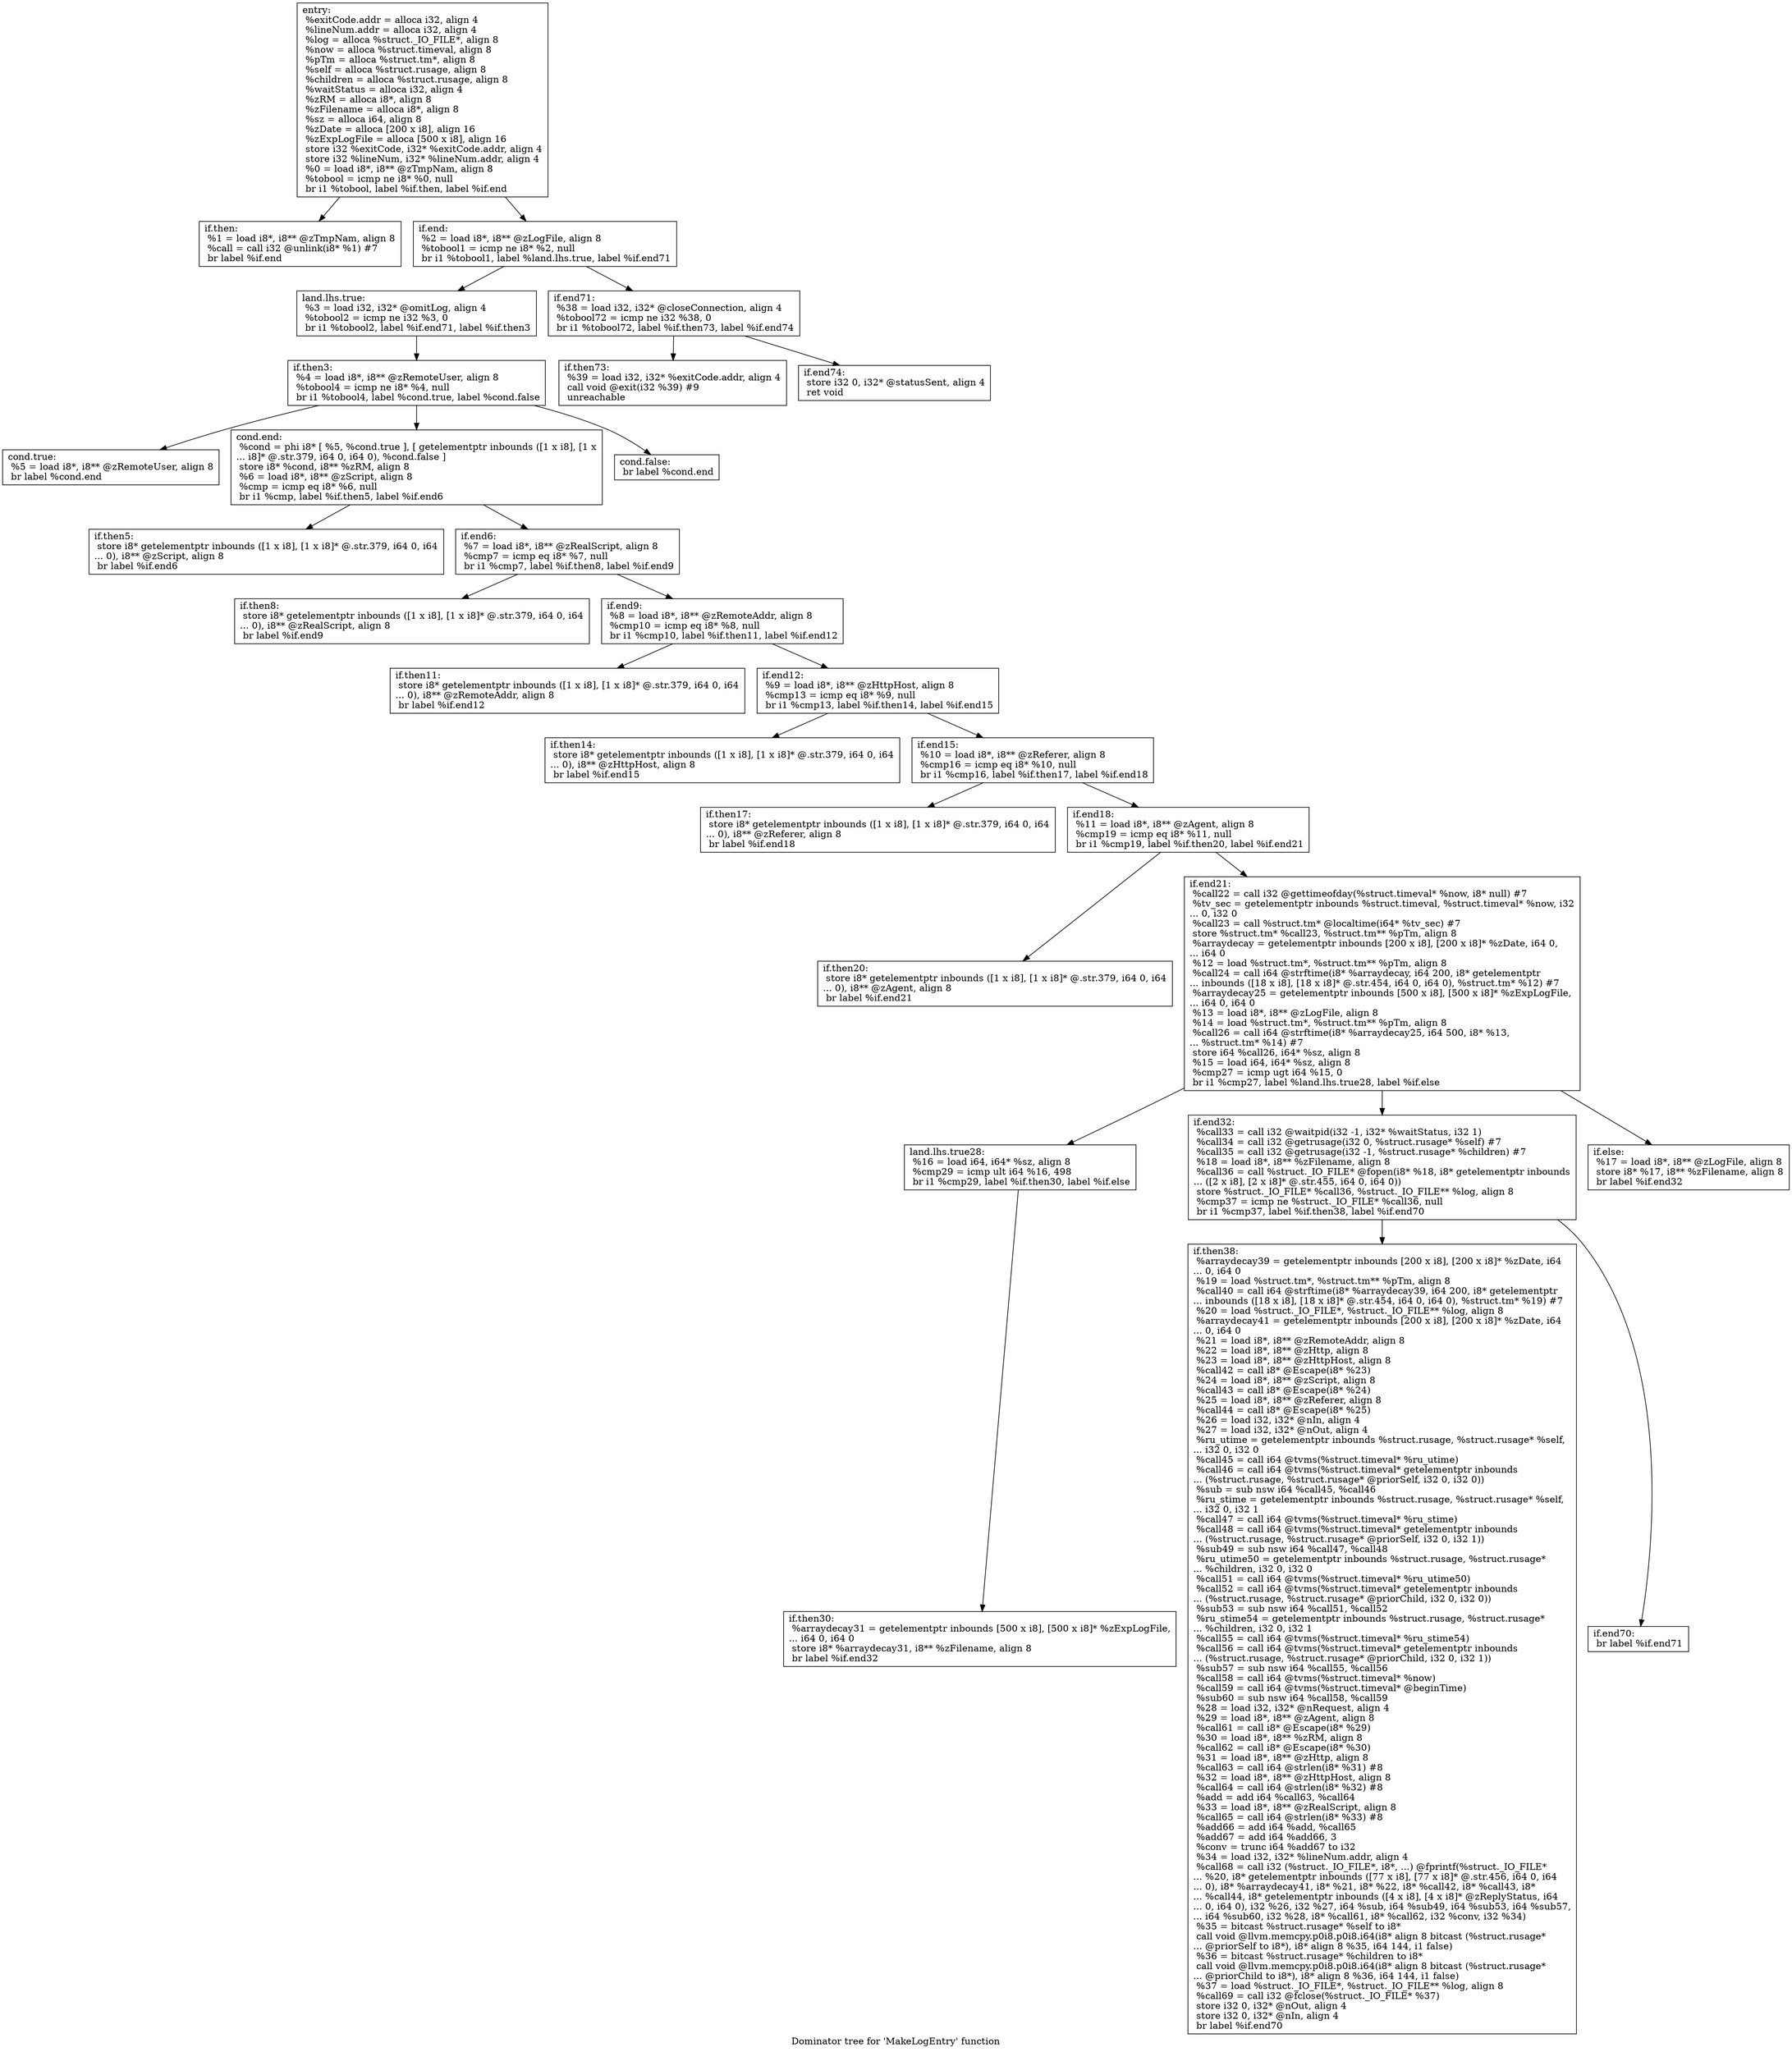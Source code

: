 digraph "Dominator tree for 'MakeLogEntry' function" {
	label="Dominator tree for 'MakeLogEntry' function";

	Node0xc25260 [shape=record,label="{entry:\l  %exitCode.addr = alloca i32, align 4\l  %lineNum.addr = alloca i32, align 4\l  %log = alloca %struct._IO_FILE*, align 8\l  %now = alloca %struct.timeval, align 8\l  %pTm = alloca %struct.tm*, align 8\l  %self = alloca %struct.rusage, align 8\l  %children = alloca %struct.rusage, align 8\l  %waitStatus = alloca i32, align 4\l  %zRM = alloca i8*, align 8\l  %zFilename = alloca i8*, align 8\l  %sz = alloca i64, align 8\l  %zDate = alloca [200 x i8], align 16\l  %zExpLogFile = alloca [500 x i8], align 16\l  store i32 %exitCode, i32* %exitCode.addr, align 4\l  store i32 %lineNum, i32* %lineNum.addr, align 4\l  %0 = load i8*, i8** @zTmpNam, align 8\l  %tobool = icmp ne i8* %0, null\l  br i1 %tobool, label %if.then, label %if.end\l}"];
	Node0xc25260 -> Node0xc476a0;
	Node0xc25260 -> Node0xcbde20;
	Node0xc476a0 [shape=record,label="{if.then:                                          \l  %1 = load i8*, i8** @zTmpNam, align 8\l  %call = call i32 @unlink(i8* %1) #7\l  br label %if.end\l}"];
	Node0xcbde20 [shape=record,label="{if.end:                                           \l  %2 = load i8*, i8** @zLogFile, align 8\l  %tobool1 = icmp ne i8* %2, null\l  br i1 %tobool1, label %land.lhs.true, label %if.end71\l}"];
	Node0xcbde20 -> Node0xc81b80;
	Node0xcbde20 -> Node0xc694a0;
	Node0xc81b80 [shape=record,label="{land.lhs.true:                                    \l  %3 = load i32, i32* @omitLog, align 4\l  %tobool2 = icmp ne i32 %3, 0\l  br i1 %tobool2, label %if.end71, label %if.then3\l}"];
	Node0xc81b80 -> Node0xc70830;
	Node0xc70830 [shape=record,label="{if.then3:                                         \l  %4 = load i8*, i8** @zRemoteUser, align 8\l  %tobool4 = icmp ne i8* %4, null\l  br i1 %tobool4, label %cond.true, label %cond.false\l}"];
	Node0xc70830 -> Node0xbec310;
	Node0xc70830 -> Node0xc086f0;
	Node0xc70830 -> Node0xc8c3f0;
	Node0xbec310 [shape=record,label="{cond.true:                                        \l  %5 = load i8*, i8** @zRemoteUser, align 8\l  br label %cond.end\l}"];
	Node0xc086f0 [shape=record,label="{cond.end:                                         \l  %cond = phi i8* [ %5, %cond.true ], [ getelementptr inbounds ([1 x i8], [1 x\l... i8]* @.str.379, i64 0, i64 0), %cond.false ]\l  store i8* %cond, i8** %zRM, align 8\l  %6 = load i8*, i8** @zScript, align 8\l  %cmp = icmp eq i8* %6, null\l  br i1 %cmp, label %if.then5, label %if.end6\l}"];
	Node0xc086f0 -> Node0xc6de10;
	Node0xc086f0 -> Node0xcaa080;
	Node0xc6de10 [shape=record,label="{if.then5:                                         \l  store i8* getelementptr inbounds ([1 x i8], [1 x i8]* @.str.379, i64 0, i64\l... 0), i8** @zScript, align 8\l  br label %if.end6\l}"];
	Node0xcaa080 [shape=record,label="{if.end6:                                          \l  %7 = load i8*, i8** @zRealScript, align 8\l  %cmp7 = icmp eq i8* %7, null\l  br i1 %cmp7, label %if.then8, label %if.end9\l}"];
	Node0xcaa080 -> Node0xcb7f20;
	Node0xcaa080 -> Node0xc90bd0;
	Node0xcb7f20 [shape=record,label="{if.then8:                                         \l  store i8* getelementptr inbounds ([1 x i8], [1 x i8]* @.str.379, i64 0, i64\l... 0), i8** @zRealScript, align 8\l  br label %if.end9\l}"];
	Node0xc90bd0 [shape=record,label="{if.end9:                                          \l  %8 = load i8*, i8** @zRemoteAddr, align 8\l  %cmp10 = icmp eq i8* %8, null\l  br i1 %cmp10, label %if.then11, label %if.end12\l}"];
	Node0xc90bd0 -> Node0xc14d80;
	Node0xc90bd0 -> Node0xc9e200;
	Node0xc14d80 [shape=record,label="{if.then11:                                        \l  store i8* getelementptr inbounds ([1 x i8], [1 x i8]* @.str.379, i64 0, i64\l... 0), i8** @zRemoteAddr, align 8\l  br label %if.end12\l}"];
	Node0xc9e200 [shape=record,label="{if.end12:                                         \l  %9 = load i8*, i8** @zHttpHost, align 8\l  %cmp13 = icmp eq i8* %9, null\l  br i1 %cmp13, label %if.then14, label %if.end15\l}"];
	Node0xc9e200 -> Node0xc886d0;
	Node0xc9e200 -> Node0xc248d0;
	Node0xc886d0 [shape=record,label="{if.then14:                                        \l  store i8* getelementptr inbounds ([1 x i8], [1 x i8]* @.str.379, i64 0, i64\l... 0), i8** @zHttpHost, align 8\l  br label %if.end15\l}"];
	Node0xc248d0 [shape=record,label="{if.end15:                                         \l  %10 = load i8*, i8** @zReferer, align 8\l  %cmp16 = icmp eq i8* %10, null\l  br i1 %cmp16, label %if.then17, label %if.end18\l}"];
	Node0xc248d0 -> Node0xcaab70;
	Node0xc248d0 -> Node0xc1f8c0;
	Node0xcaab70 [shape=record,label="{if.then17:                                        \l  store i8* getelementptr inbounds ([1 x i8], [1 x i8]* @.str.379, i64 0, i64\l... 0), i8** @zReferer, align 8\l  br label %if.end18\l}"];
	Node0xc1f8c0 [shape=record,label="{if.end18:                                         \l  %11 = load i8*, i8** @zAgent, align 8\l  %cmp19 = icmp eq i8* %11, null\l  br i1 %cmp19, label %if.then20, label %if.end21\l}"];
	Node0xc1f8c0 -> Node0xc9d280;
	Node0xc1f8c0 -> Node0xc6c060;
	Node0xc9d280 [shape=record,label="{if.then20:                                        \l  store i8* getelementptr inbounds ([1 x i8], [1 x i8]* @.str.379, i64 0, i64\l... 0), i8** @zAgent, align 8\l  br label %if.end21\l}"];
	Node0xc6c060 [shape=record,label="{if.end21:                                         \l  %call22 = call i32 @gettimeofday(%struct.timeval* %now, i8* null) #7\l  %tv_sec = getelementptr inbounds %struct.timeval, %struct.timeval* %now, i32\l... 0, i32 0\l  %call23 = call %struct.tm* @localtime(i64* %tv_sec) #7\l  store %struct.tm* %call23, %struct.tm** %pTm, align 8\l  %arraydecay = getelementptr inbounds [200 x i8], [200 x i8]* %zDate, i64 0,\l... i64 0\l  %12 = load %struct.tm*, %struct.tm** %pTm, align 8\l  %call24 = call i64 @strftime(i8* %arraydecay, i64 200, i8* getelementptr\l... inbounds ([18 x i8], [18 x i8]* @.str.454, i64 0, i64 0), %struct.tm* %12) #7\l  %arraydecay25 = getelementptr inbounds [500 x i8], [500 x i8]* %zExpLogFile,\l... i64 0, i64 0\l  %13 = load i8*, i8** @zLogFile, align 8\l  %14 = load %struct.tm*, %struct.tm** %pTm, align 8\l  %call26 = call i64 @strftime(i8* %arraydecay25, i64 500, i8* %13,\l... %struct.tm* %14) #7\l  store i64 %call26, i64* %sz, align 8\l  %15 = load i64, i64* %sz, align 8\l  %cmp27 = icmp ugt i64 %15, 0\l  br i1 %cmp27, label %land.lhs.true28, label %if.else\l}"];
	Node0xc6c060 -> Node0xca8020;
	Node0xc6c060 -> Node0xc93780;
	Node0xc6c060 -> Node0xcaa6b0;
	Node0xca8020 [shape=record,label="{land.lhs.true28:                                  \l  %16 = load i64, i64* %sz, align 8\l  %cmp29 = icmp ult i64 %16, 498\l  br i1 %cmp29, label %if.then30, label %if.else\l}"];
	Node0xca8020 -> Node0xcbd0a0;
	Node0xcbd0a0 [shape=record,label="{if.then30:                                        \l  %arraydecay31 = getelementptr inbounds [500 x i8], [500 x i8]* %zExpLogFile,\l... i64 0, i64 0\l  store i8* %arraydecay31, i8** %zFilename, align 8\l  br label %if.end32\l}"];
	Node0xc93780 [shape=record,label="{if.end32:                                         \l  %call33 = call i32 @waitpid(i32 -1, i32* %waitStatus, i32 1)\l  %call34 = call i32 @getrusage(i32 0, %struct.rusage* %self) #7\l  %call35 = call i32 @getrusage(i32 -1, %struct.rusage* %children) #7\l  %18 = load i8*, i8** %zFilename, align 8\l  %call36 = call %struct._IO_FILE* @fopen(i8* %18, i8* getelementptr inbounds\l... ([2 x i8], [2 x i8]* @.str.455, i64 0, i64 0))\l  store %struct._IO_FILE* %call36, %struct._IO_FILE** %log, align 8\l  %cmp37 = icmp ne %struct._IO_FILE* %call36, null\l  br i1 %cmp37, label %if.then38, label %if.end70\l}"];
	Node0xc93780 -> Node0xc57330;
	Node0xc93780 -> Node0xc38920;
	Node0xc57330 [shape=record,label="{if.then38:                                        \l  %arraydecay39 = getelementptr inbounds [200 x i8], [200 x i8]* %zDate, i64\l... 0, i64 0\l  %19 = load %struct.tm*, %struct.tm** %pTm, align 8\l  %call40 = call i64 @strftime(i8* %arraydecay39, i64 200, i8* getelementptr\l... inbounds ([18 x i8], [18 x i8]* @.str.454, i64 0, i64 0), %struct.tm* %19) #7\l  %20 = load %struct._IO_FILE*, %struct._IO_FILE** %log, align 8\l  %arraydecay41 = getelementptr inbounds [200 x i8], [200 x i8]* %zDate, i64\l... 0, i64 0\l  %21 = load i8*, i8** @zRemoteAddr, align 8\l  %22 = load i8*, i8** @zHttp, align 8\l  %23 = load i8*, i8** @zHttpHost, align 8\l  %call42 = call i8* @Escape(i8* %23)\l  %24 = load i8*, i8** @zScript, align 8\l  %call43 = call i8* @Escape(i8* %24)\l  %25 = load i8*, i8** @zReferer, align 8\l  %call44 = call i8* @Escape(i8* %25)\l  %26 = load i32, i32* @nIn, align 4\l  %27 = load i32, i32* @nOut, align 4\l  %ru_utime = getelementptr inbounds %struct.rusage, %struct.rusage* %self,\l... i32 0, i32 0\l  %call45 = call i64 @tvms(%struct.timeval* %ru_utime)\l  %call46 = call i64 @tvms(%struct.timeval* getelementptr inbounds\l... (%struct.rusage, %struct.rusage* @priorSelf, i32 0, i32 0))\l  %sub = sub nsw i64 %call45, %call46\l  %ru_stime = getelementptr inbounds %struct.rusage, %struct.rusage* %self,\l... i32 0, i32 1\l  %call47 = call i64 @tvms(%struct.timeval* %ru_stime)\l  %call48 = call i64 @tvms(%struct.timeval* getelementptr inbounds\l... (%struct.rusage, %struct.rusage* @priorSelf, i32 0, i32 1))\l  %sub49 = sub nsw i64 %call47, %call48\l  %ru_utime50 = getelementptr inbounds %struct.rusage, %struct.rusage*\l... %children, i32 0, i32 0\l  %call51 = call i64 @tvms(%struct.timeval* %ru_utime50)\l  %call52 = call i64 @tvms(%struct.timeval* getelementptr inbounds\l... (%struct.rusage, %struct.rusage* @priorChild, i32 0, i32 0))\l  %sub53 = sub nsw i64 %call51, %call52\l  %ru_stime54 = getelementptr inbounds %struct.rusage, %struct.rusage*\l... %children, i32 0, i32 1\l  %call55 = call i64 @tvms(%struct.timeval* %ru_stime54)\l  %call56 = call i64 @tvms(%struct.timeval* getelementptr inbounds\l... (%struct.rusage, %struct.rusage* @priorChild, i32 0, i32 1))\l  %sub57 = sub nsw i64 %call55, %call56\l  %call58 = call i64 @tvms(%struct.timeval* %now)\l  %call59 = call i64 @tvms(%struct.timeval* @beginTime)\l  %sub60 = sub nsw i64 %call58, %call59\l  %28 = load i32, i32* @nRequest, align 4\l  %29 = load i8*, i8** @zAgent, align 8\l  %call61 = call i8* @Escape(i8* %29)\l  %30 = load i8*, i8** %zRM, align 8\l  %call62 = call i8* @Escape(i8* %30)\l  %31 = load i8*, i8** @zHttp, align 8\l  %call63 = call i64 @strlen(i8* %31) #8\l  %32 = load i8*, i8** @zHttpHost, align 8\l  %call64 = call i64 @strlen(i8* %32) #8\l  %add = add i64 %call63, %call64\l  %33 = load i8*, i8** @zRealScript, align 8\l  %call65 = call i64 @strlen(i8* %33) #8\l  %add66 = add i64 %add, %call65\l  %add67 = add i64 %add66, 3\l  %conv = trunc i64 %add67 to i32\l  %34 = load i32, i32* %lineNum.addr, align 4\l  %call68 = call i32 (%struct._IO_FILE*, i8*, ...) @fprintf(%struct._IO_FILE*\l... %20, i8* getelementptr inbounds ([77 x i8], [77 x i8]* @.str.456, i64 0, i64\l... 0), i8* %arraydecay41, i8* %21, i8* %22, i8* %call42, i8* %call43, i8*\l... %call44, i8* getelementptr inbounds ([4 x i8], [4 x i8]* @zReplyStatus, i64\l... 0, i64 0), i32 %26, i32 %27, i64 %sub, i64 %sub49, i64 %sub53, i64 %sub57,\l... i64 %sub60, i32 %28, i8* %call61, i8* %call62, i32 %conv, i32 %34)\l  %35 = bitcast %struct.rusage* %self to i8*\l  call void @llvm.memcpy.p0i8.p0i8.i64(i8* align 8 bitcast (%struct.rusage*\l... @priorSelf to i8*), i8* align 8 %35, i64 144, i1 false)\l  %36 = bitcast %struct.rusage* %children to i8*\l  call void @llvm.memcpy.p0i8.p0i8.i64(i8* align 8 bitcast (%struct.rusage*\l... @priorChild to i8*), i8* align 8 %36, i64 144, i1 false)\l  %37 = load %struct._IO_FILE*, %struct._IO_FILE** %log, align 8\l  %call69 = call i32 @fclose(%struct._IO_FILE* %37)\l  store i32 0, i32* @nOut, align 4\l  store i32 0, i32* @nIn, align 4\l  br label %if.end70\l}"];
	Node0xc38920 [shape=record,label="{if.end70:                                         \l  br label %if.end71\l}"];
	Node0xcaa6b0 [shape=record,label="{if.else:                                          \l  %17 = load i8*, i8** @zLogFile, align 8\l  store i8* %17, i8** %zFilename, align 8\l  br label %if.end32\l}"];
	Node0xc8c3f0 [shape=record,label="{cond.false:                                       \l  br label %cond.end\l}"];
	Node0xc694a0 [shape=record,label="{if.end71:                                         \l  %38 = load i32, i32* @closeConnection, align 4\l  %tobool72 = icmp ne i32 %38, 0\l  br i1 %tobool72, label %if.then73, label %if.end74\l}"];
	Node0xc694a0 -> Node0xc56e00;
	Node0xc694a0 -> Node0xca45c0;
	Node0xc56e00 [shape=record,label="{if.then73:                                        \l  %39 = load i32, i32* %exitCode.addr, align 4\l  call void @exit(i32 %39) #9\l  unreachable\l}"];
	Node0xca45c0 [shape=record,label="{if.end74:                                         \l  store i32 0, i32* @statusSent, align 4\l  ret void\l}"];
}
